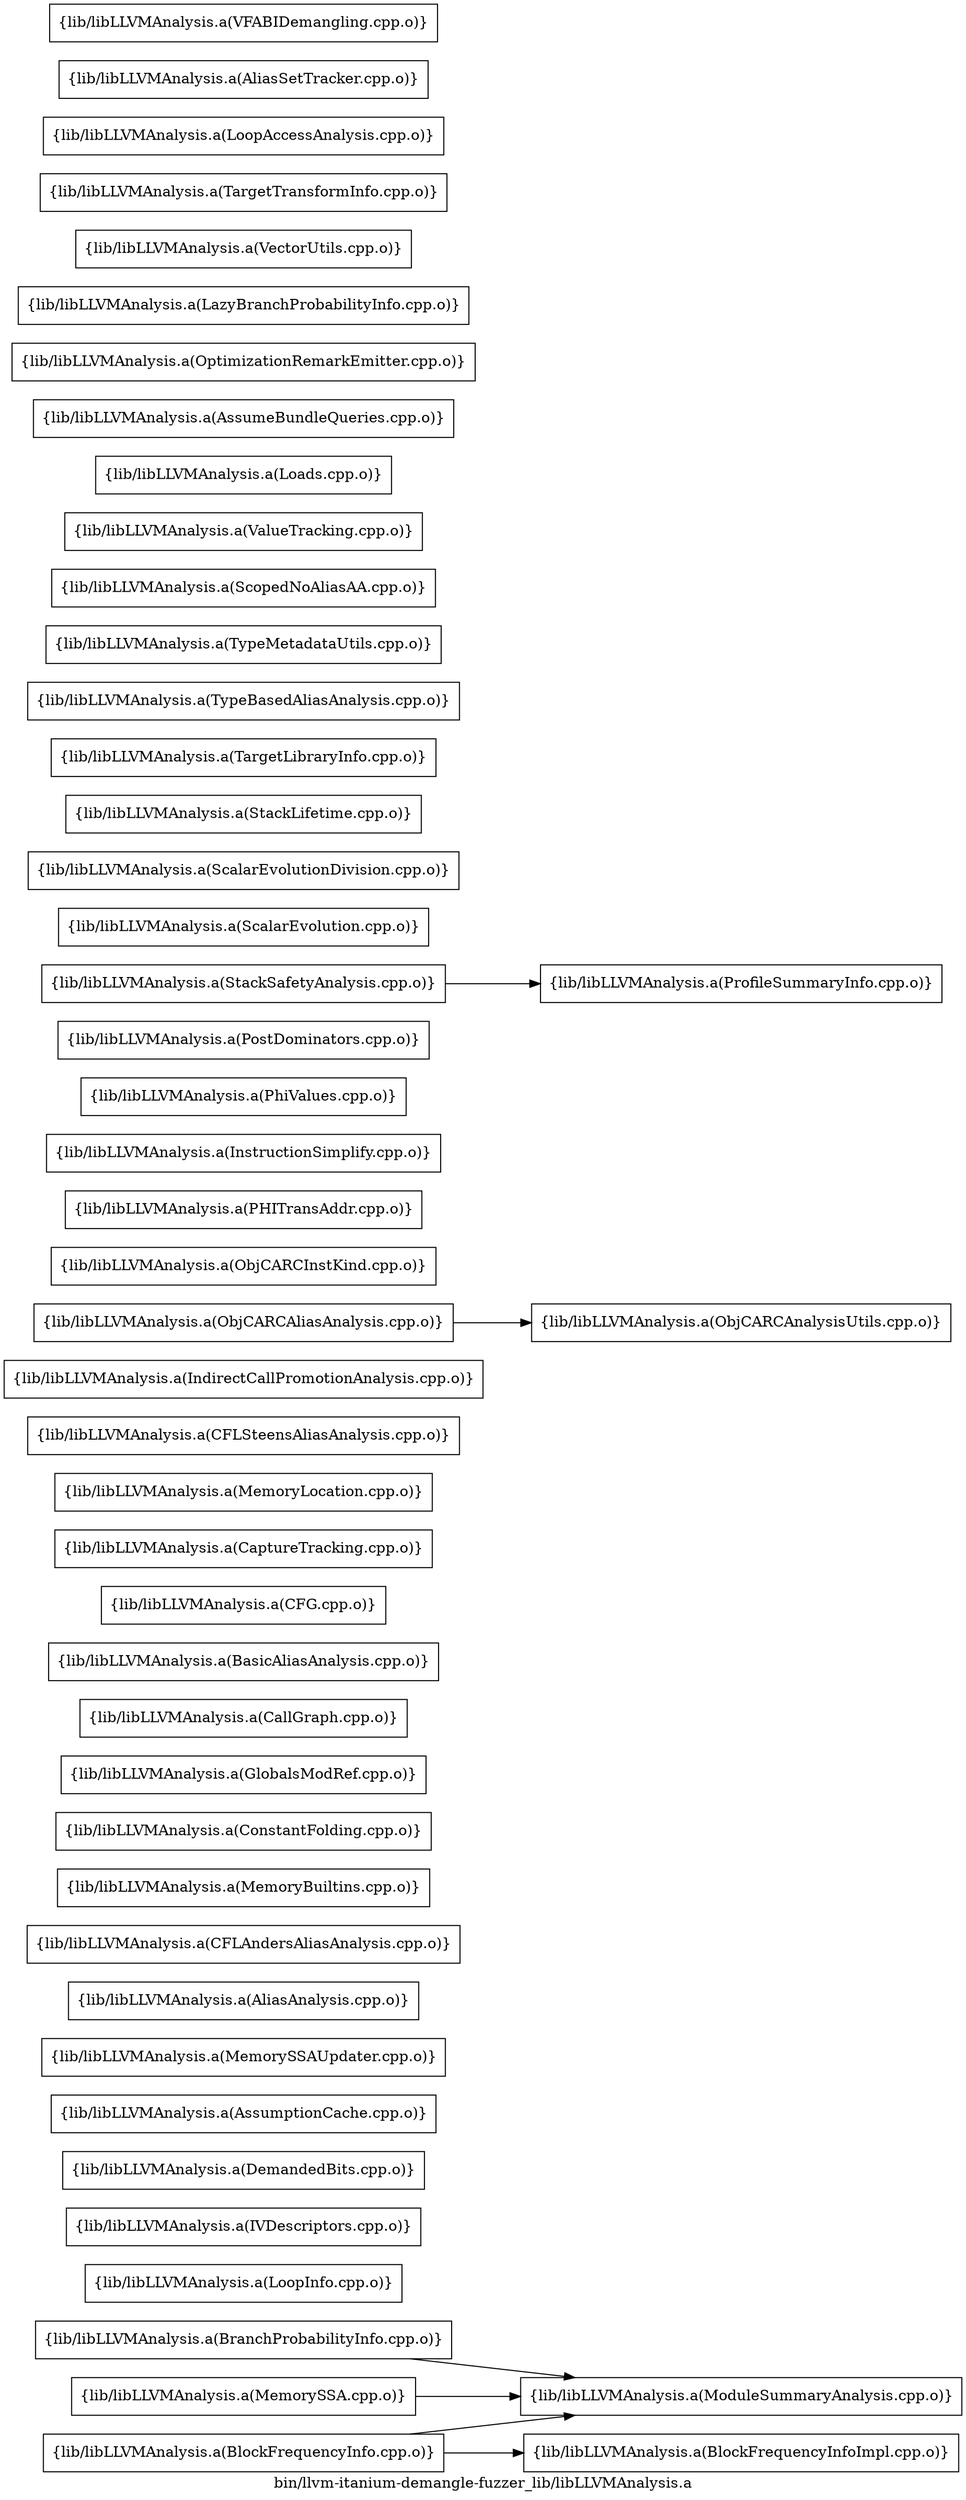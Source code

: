 digraph "bin/llvm-itanium-demangle-fuzzer_lib/libLLVMAnalysis.a" {
	label="bin/llvm-itanium-demangle-fuzzer_lib/libLLVMAnalysis.a";
	rankdir=LR;

	Node0x560754d8d5b8 [shape=record,shape=box,group=0,label="{lib/libLLVMAnalysis.a(ModuleSummaryAnalysis.cpp.o)}"];
	Node0x560754d91668 [shape=record,shape=box,group=0,label="{lib/libLLVMAnalysis.a(BranchProbabilityInfo.cpp.o)}"];
	Node0x560754d91668 -> Node0x560754d8d5b8;
	Node0x560754d91488 [shape=record,shape=box,group=0,label="{lib/libLLVMAnalysis.a(LoopInfo.cpp.o)}"];
	Node0x560754d8f3b8 [shape=record,shape=box,group=0,label="{lib/libLLVMAnalysis.a(IVDescriptors.cpp.o)}"];
	Node0x560754d90088 [shape=record,shape=box,group=0,label="{lib/libLLVMAnalysis.a(DemandedBits.cpp.o)}"];
	Node0x560754d8df68 [shape=record,shape=box,group=0,label="{lib/libLLVMAnalysis.a(AssumptionCache.cpp.o)}"];
	Node0x560754d8f048 [shape=record,shape=box,group=0,label="{lib/libLLVMAnalysis.a(MemorySSAUpdater.cpp.o)}"];
	Node0x560754d8d068 [shape=record,shape=box,group=0,label="{lib/libLLVMAnalysis.a(MemorySSA.cpp.o)}"];
	Node0x560754d8d068 -> Node0x560754d8d5b8;
	Node0x560754d8ced8 [shape=record,shape=box,group=0,label="{lib/libLLVMAnalysis.a(AliasAnalysis.cpp.o)}"];
	Node0x560754d8d658 [shape=record,shape=box,group=0,label="{lib/libLLVMAnalysis.a(CFLAndersAliasAnalysis.cpp.o)}"];
	Node0x560754d91348 [shape=record,shape=box,group=0,label="{lib/libLLVMAnalysis.a(MemoryBuiltins.cpp.o)}"];
	Node0x560754d8f368 [shape=record,shape=box,group=0,label="{lib/libLLVMAnalysis.a(ConstantFolding.cpp.o)}"];
	Node0x560754d896e8 [shape=record,shape=box,group=0,label="{lib/libLLVMAnalysis.a(GlobalsModRef.cpp.o)}"];
	Node0x560754d88f18 [shape=record,shape=box,group=0,label="{lib/libLLVMAnalysis.a(CallGraph.cpp.o)}"];
	Node0x560754d883d8 [shape=record,shape=box,group=0,label="{lib/libLLVMAnalysis.a(BasicAliasAnalysis.cpp.o)}"];
	Node0x560754d87c08 [shape=record,shape=box,group=0,label="{lib/libLLVMAnalysis.a(CFG.cpp.o)}"];
	Node0x560754d88928 [shape=record,shape=box,group=0,label="{lib/libLLVMAnalysis.a(CaptureTracking.cpp.o)}"];
	Node0x560754d8bbc8 [shape=record,shape=box,group=0,label="{lib/libLLVMAnalysis.a(MemoryLocation.cpp.o)}"];
	Node0x560754d8ca28 [shape=record,shape=box,group=0,label="{lib/libLLVMAnalysis.a(CFLSteensAliasAnalysis.cpp.o)}"];
	Node0x560754d8a728 [shape=record,shape=box,group=0,label="{lib/libLLVMAnalysis.a(BlockFrequencyInfo.cpp.o)}"];
	Node0x560754d8a728 -> Node0x560754d8d5b8;
	Node0x560754d8a728 -> Node0x560754d8c708;
	Node0x560754d8c708 [shape=record,shape=box,group=0,label="{lib/libLLVMAnalysis.a(BlockFrequencyInfoImpl.cpp.o)}"];
	Node0x560754d88978 [shape=record,shape=box,group=0,label="{lib/libLLVMAnalysis.a(IndirectCallPromotionAnalysis.cpp.o)}"];
	Node0x560754d881f8 [shape=record,shape=box,group=0,label="{lib/libLLVMAnalysis.a(ObjCARCAliasAnalysis.cpp.o)}"];
	Node0x560754d881f8 -> Node0x560754d8a278;
	Node0x560754d8a278 [shape=record,shape=box,group=0,label="{lib/libLLVMAnalysis.a(ObjCARCAnalysisUtils.cpp.o)}"];
	Node0x560754d89aa8 [shape=record,shape=box,group=0,label="{lib/libLLVMAnalysis.a(ObjCARCInstKind.cpp.o)}"];
	Node0x560754d893c8 [shape=record,shape=box,group=0,label="{lib/libLLVMAnalysis.a(PHITransAddr.cpp.o)}"];
	Node0x560754d8e148 [shape=record,shape=box,group=0,label="{lib/libLLVMAnalysis.a(InstructionSimplify.cpp.o)}"];
	Node0x560754d8d3d8 [shape=record,shape=box,group=0,label="{lib/libLLVMAnalysis.a(PhiValues.cpp.o)}"];
	Node0x560754d8cc58 [shape=record,shape=box,group=0,label="{lib/libLLVMAnalysis.a(PostDominators.cpp.o)}"];
	Node0x560754d8d018 [shape=record,shape=box,group=0,label="{lib/libLLVMAnalysis.a(ProfileSummaryInfo.cpp.o)}"];
	Node0x560754d8d798 [shape=record,shape=box,group=0,label="{lib/libLLVMAnalysis.a(ScalarEvolution.cpp.o)}"];
	Node0x560754d8e558 [shape=record,shape=box,group=0,label="{lib/libLLVMAnalysis.a(ScalarEvolutionDivision.cpp.o)}"];
	Node0x560754d8ed28 [shape=record,shape=box,group=0,label="{lib/libLLVMAnalysis.a(StackSafetyAnalysis.cpp.o)}"];
	Node0x560754d8ed28 -> Node0x560754d8d018;
	Node0x560754d8f2c8 [shape=record,shape=box,group=0,label="{lib/libLLVMAnalysis.a(StackLifetime.cpp.o)}"];
	Node0x560754d8dd38 [shape=record,shape=box,group=0,label="{lib/libLLVMAnalysis.a(TargetLibraryInfo.cpp.o)}"];
	Node0x560754d8d888 [shape=record,shape=box,group=0,label="{lib/libLLVMAnalysis.a(TypeBasedAliasAnalysis.cpp.o)}"];
	Node0x560754d90768 [shape=record,shape=box,group=0,label="{lib/libLLVMAnalysis.a(TypeMetadataUtils.cpp.o)}"];
	Node0x560754d91848 [shape=record,shape=box,group=0,label="{lib/libLLVMAnalysis.a(ScopedNoAliasAA.cpp.o)}"];
	Node0x560754d8f868 [shape=record,shape=box,group=0,label="{lib/libLLVMAnalysis.a(ValueTracking.cpp.o)}"];
	Node0x560754d8f6d8 [shape=record,shape=box,group=0,label="{lib/libLLVMAnalysis.a(Loads.cpp.o)}"];
	Node0x560754d8fe58 [shape=record,shape=box,group=0,label="{lib/libLLVMAnalysis.a(AssumeBundleQueries.cpp.o)}"];
	Node0x560754d8a098 [shape=record,shape=box,group=0,label="{lib/libLLVMAnalysis.a(OptimizationRemarkEmitter.cpp.o)}"];
	Node0x560754d88fb8 [shape=record,shape=box,group=0,label="{lib/libLLVMAnalysis.a(LazyBranchProbabilityInfo.cpp.o)}"];
	Node0x560754d8ffe8 [shape=record,shape=box,group=0,label="{lib/libLLVMAnalysis.a(VectorUtils.cpp.o)}"];
	Node0x560754d8f318 [shape=record,shape=box,group=0,label="{lib/libLLVMAnalysis.a(TargetTransformInfo.cpp.o)}"];
	Node0x560754d91938 [shape=record,shape=box,group=0,label="{lib/libLLVMAnalysis.a(LoopAccessAnalysis.cpp.o)}"];
	Node0x560754d914d8 [shape=record,shape=box,group=0,label="{lib/libLLVMAnalysis.a(AliasSetTracker.cpp.o)}"];
	Node0x560754d90858 [shape=record,shape=box,group=0,label="{lib/libLLVMAnalysis.a(VFABIDemangling.cpp.o)}"];
}
